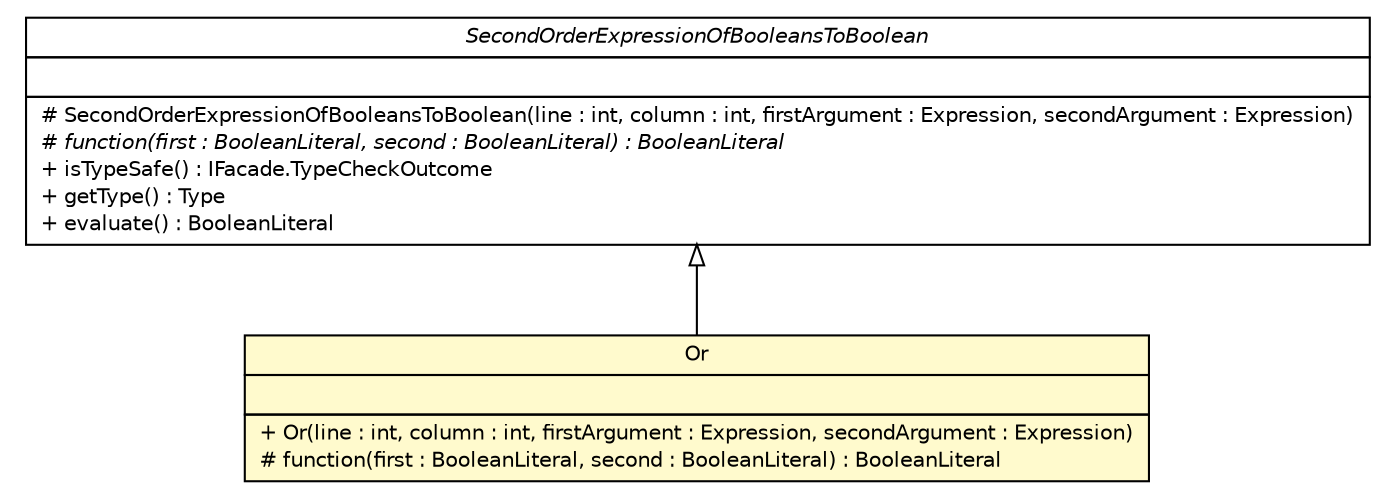 #!/usr/local/bin/dot
#
# Class diagram 
# Generated by UMLGraph version R5_6 (http://www.umlgraph.org/)
#

digraph G {
	edge [fontname="Helvetica",fontsize=10,labelfontname="Helvetica",labelfontsize=10];
	node [fontname="Helvetica",fontsize=10,shape=plaintext];
	nodesep=0.25;
	ranksep=0.5;
	// model.programs.parsing.language.expression.second_order.Or
	c13412 [label=<<table title="model.programs.parsing.language.expression.second_order.Or" border="0" cellborder="1" cellspacing="0" cellpadding="2" port="p" bgcolor="lemonChiffon" href="./Or.html">
		<tr><td><table border="0" cellspacing="0" cellpadding="1">
<tr><td align="center" balign="center"> Or </td></tr>
		</table></td></tr>
		<tr><td><table border="0" cellspacing="0" cellpadding="1">
<tr><td align="left" balign="left">  </td></tr>
		</table></td></tr>
		<tr><td><table border="0" cellspacing="0" cellpadding="1">
<tr><td align="left" balign="left"> + Or(line : int, column : int, firstArgument : Expression, secondArgument : Expression) </td></tr>
<tr><td align="left" balign="left"> # function(first : BooleanLiteral, second : BooleanLiteral) : BooleanLiteral </td></tr>
		</table></td></tr>
		</table>>, URL="./Or.html", fontname="Helvetica", fontcolor="black", fontsize=10.0];
	// model.programs.parsing.language.expression.second_order.SecondOrderExpressionOfBooleansToBoolean
	c13422 [label=<<table title="model.programs.parsing.language.expression.second_order.SecondOrderExpressionOfBooleansToBoolean" border="0" cellborder="1" cellspacing="0" cellpadding="2" port="p" href="./SecondOrderExpressionOfBooleansToBoolean.html">
		<tr><td><table border="0" cellspacing="0" cellpadding="1">
<tr><td align="center" balign="center"><font face="Helvetica-Oblique"> SecondOrderExpressionOfBooleansToBoolean </font></td></tr>
		</table></td></tr>
		<tr><td><table border="0" cellspacing="0" cellpadding="1">
<tr><td align="left" balign="left">  </td></tr>
		</table></td></tr>
		<tr><td><table border="0" cellspacing="0" cellpadding="1">
<tr><td align="left" balign="left"> # SecondOrderExpressionOfBooleansToBoolean(line : int, column : int, firstArgument : Expression, secondArgument : Expression) </td></tr>
<tr><td align="left" balign="left"><font face="Helvetica-Oblique" point-size="10.0"> # function(first : BooleanLiteral, second : BooleanLiteral) : BooleanLiteral </font></td></tr>
<tr><td align="left" balign="left"> + isTypeSafe() : IFacade.TypeCheckOutcome </td></tr>
<tr><td align="left" balign="left"> + getType() : Type </td></tr>
<tr><td align="left" balign="left"> + evaluate() : BooleanLiteral </td></tr>
		</table></td></tr>
		</table>>, URL="./SecondOrderExpressionOfBooleansToBoolean.html", fontname="Helvetica", fontcolor="black", fontsize=10.0];
	//model.programs.parsing.language.expression.second_order.Or extends model.programs.parsing.language.expression.second_order.SecondOrderExpressionOfBooleansToBoolean
	c13422:p -> c13412:p [dir=back,arrowtail=empty];
}

